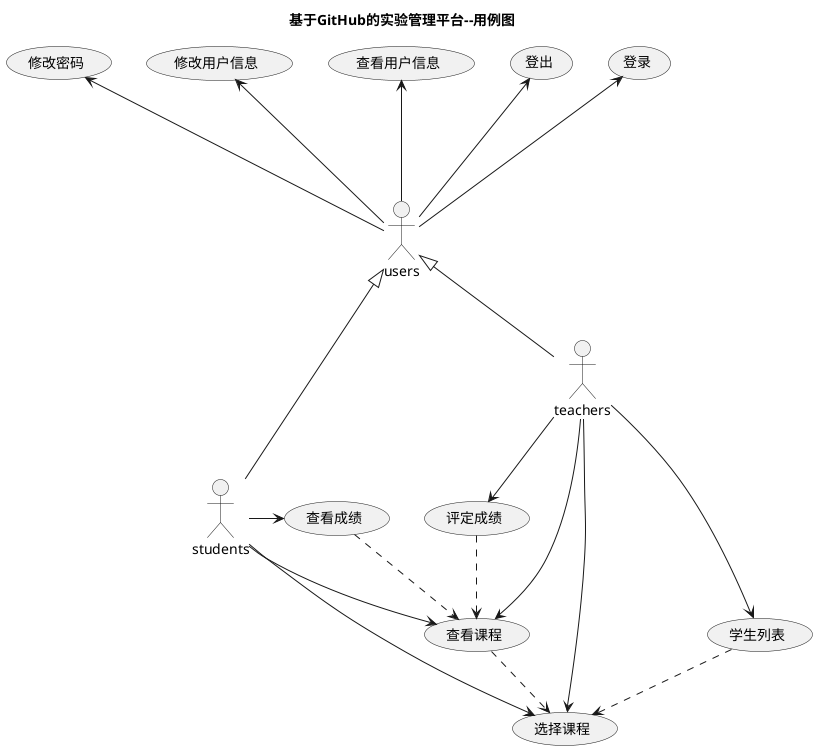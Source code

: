 @startuml
title 基于GitHub的实验管理平台--用例图
actor teachers
actor students
actor users
users <|-- teachers
users <|-- students


users --up-> (登录)
users --up-> (登出)
users --up-> (查看用户信息)
users --up-> (修改用户信息)
users --up-> (修改密码)


teachers --> (评定成绩)
teachers --> (选择课程)
(查看课程) ..> (选择课程)
(评定成绩) ..> (查看课程)
teachers --> (查看课程)

teachers --> (学生列表)
(学生列表) ..>(选择课程)

students --> (查看课程)
students --> (选择课程)
students -> (查看成绩)
(查看成绩)..>(查看课程)

@enduml